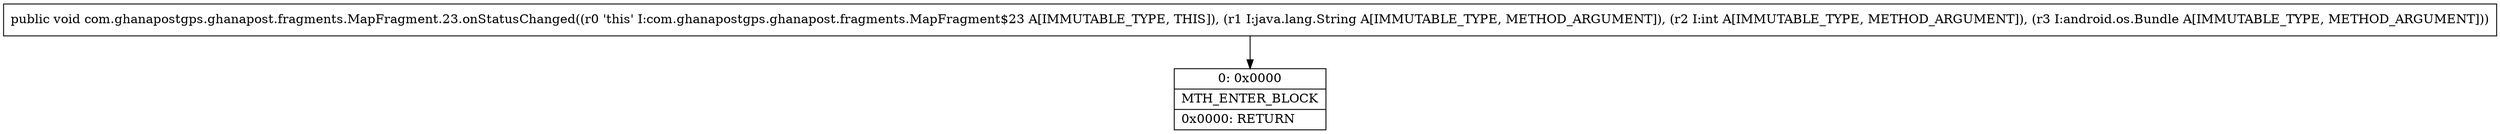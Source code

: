 digraph "CFG forcom.ghanapostgps.ghanapost.fragments.MapFragment.23.onStatusChanged(Ljava\/lang\/String;ILandroid\/os\/Bundle;)V" {
Node_0 [shape=record,label="{0\:\ 0x0000|MTH_ENTER_BLOCK\l|0x0000: RETURN   \l}"];
MethodNode[shape=record,label="{public void com.ghanapostgps.ghanapost.fragments.MapFragment.23.onStatusChanged((r0 'this' I:com.ghanapostgps.ghanapost.fragments.MapFragment$23 A[IMMUTABLE_TYPE, THIS]), (r1 I:java.lang.String A[IMMUTABLE_TYPE, METHOD_ARGUMENT]), (r2 I:int A[IMMUTABLE_TYPE, METHOD_ARGUMENT]), (r3 I:android.os.Bundle A[IMMUTABLE_TYPE, METHOD_ARGUMENT])) }"];
MethodNode -> Node_0;
}

